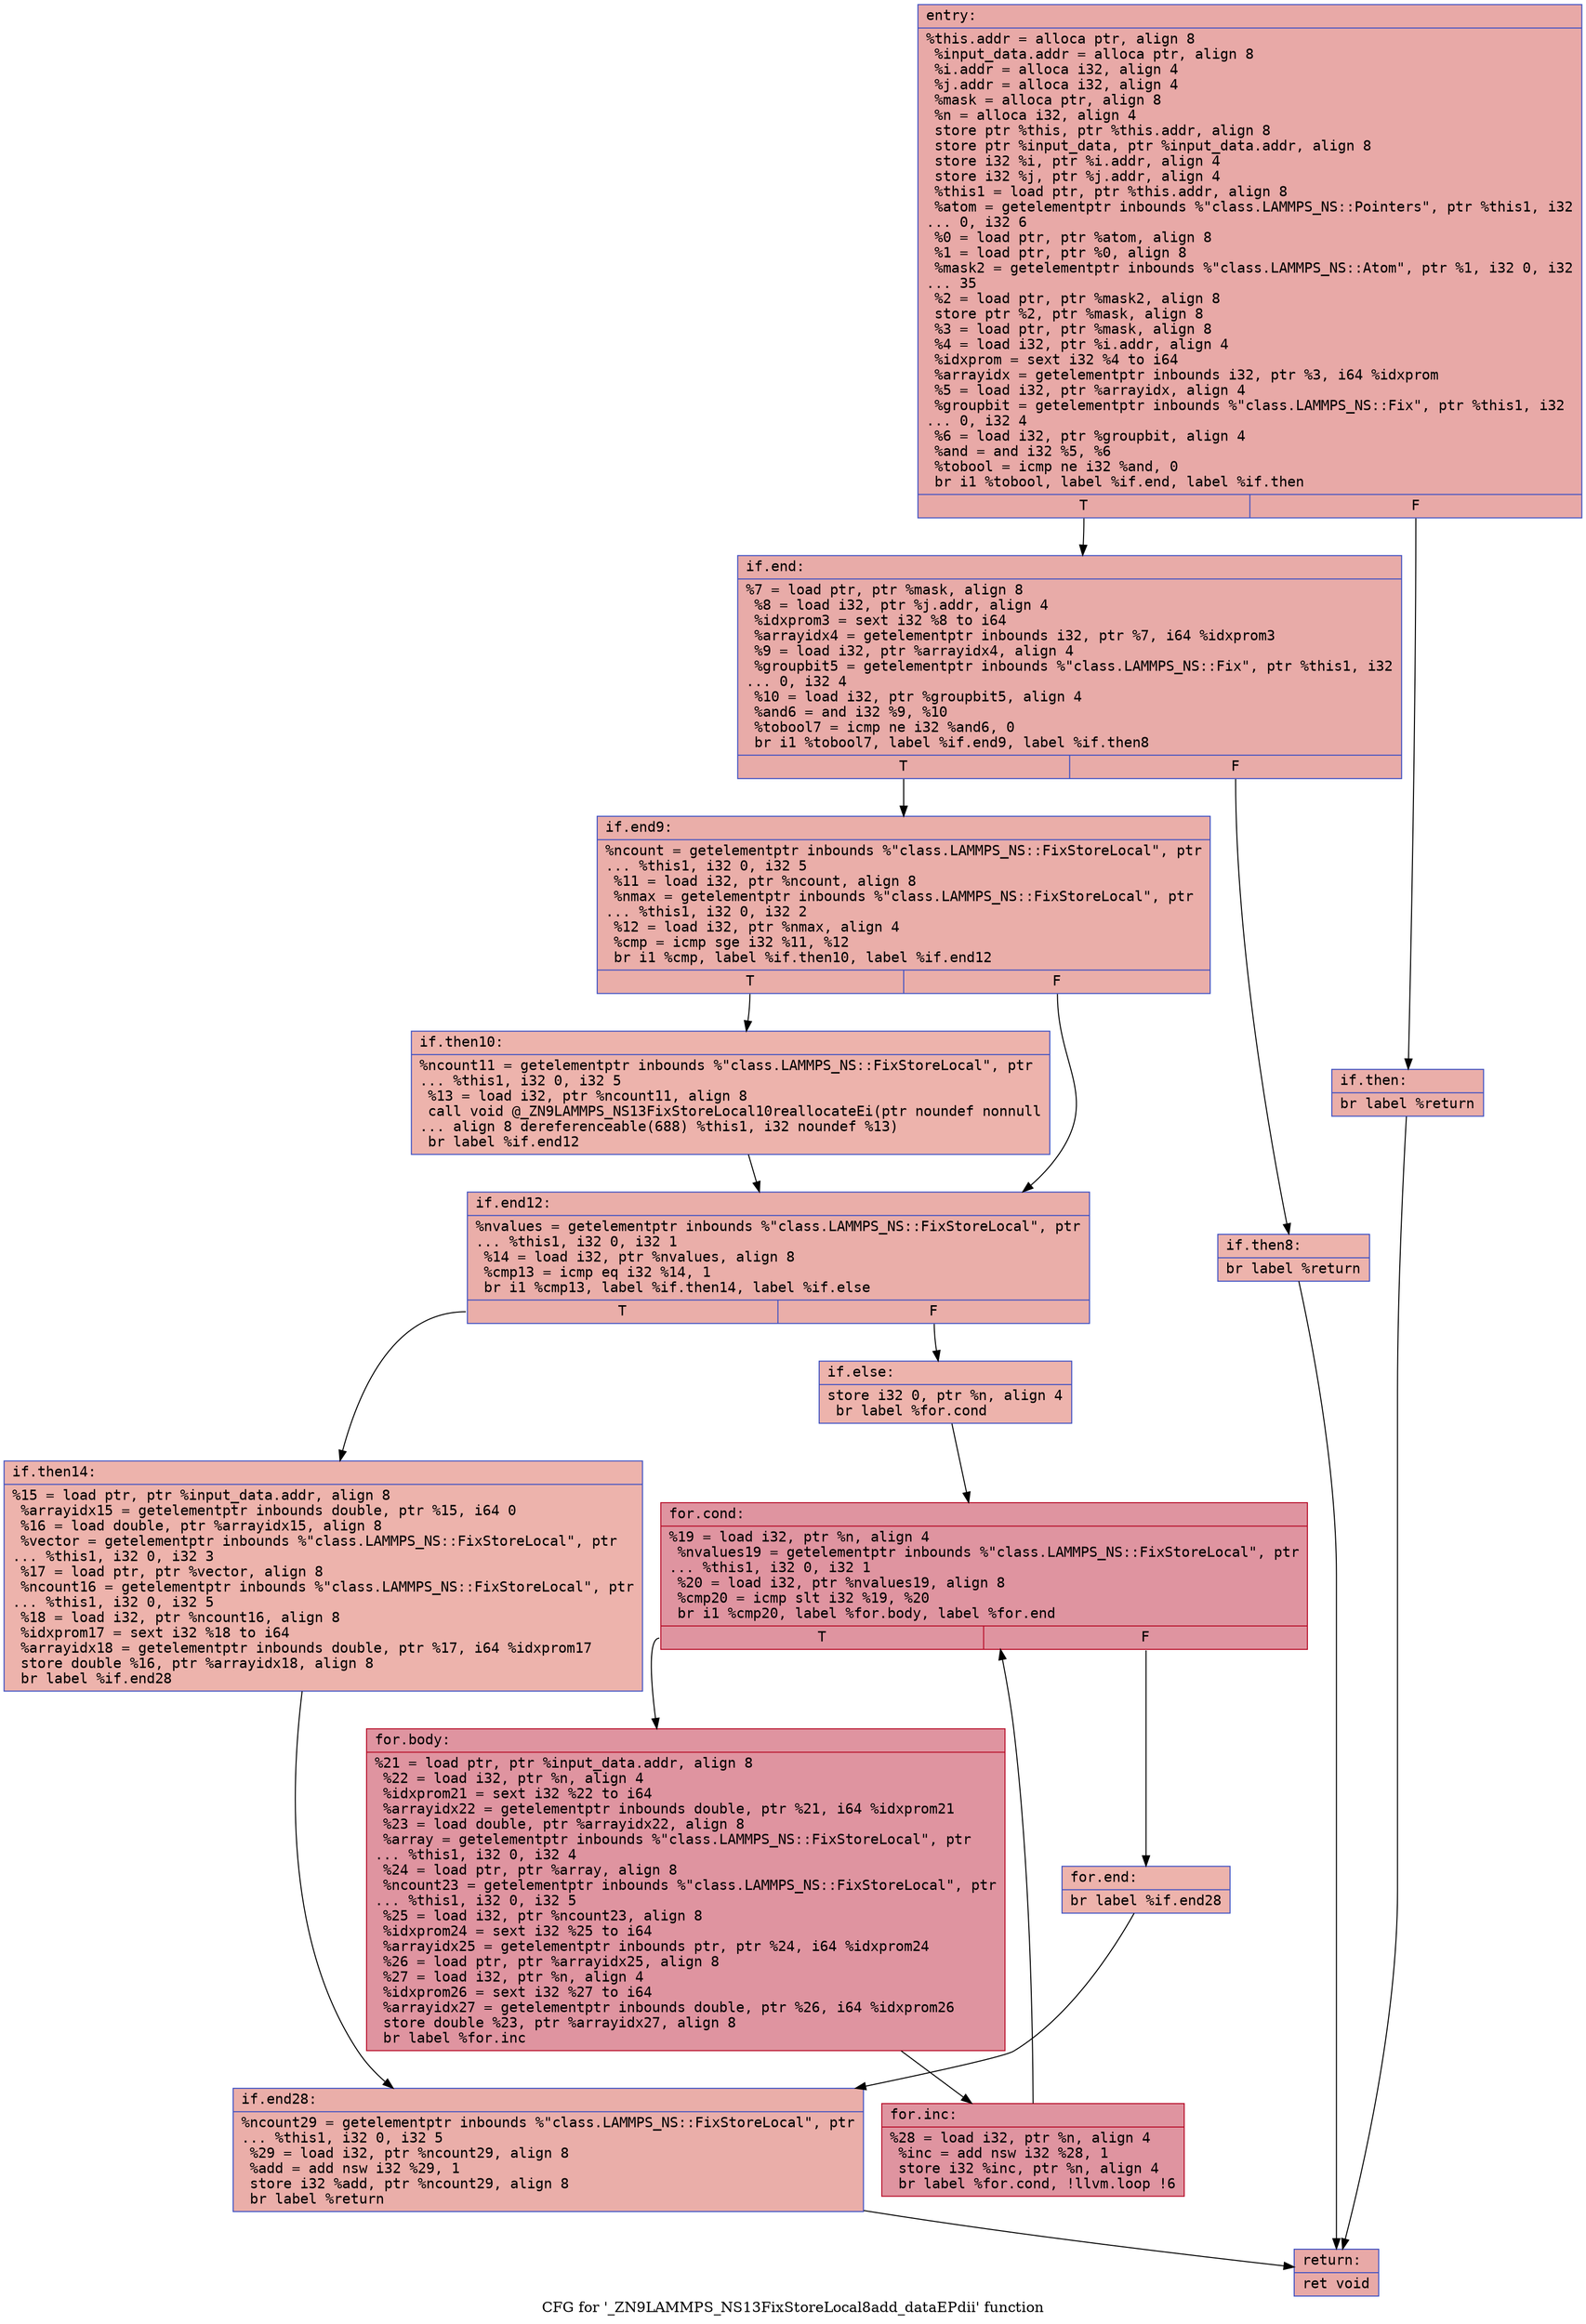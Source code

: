digraph "CFG for '_ZN9LAMMPS_NS13FixStoreLocal8add_dataEPdii' function" {
	label="CFG for '_ZN9LAMMPS_NS13FixStoreLocal8add_dataEPdii' function";

	Node0x55eaa57068d0 [shape=record,color="#3d50c3ff", style=filled, fillcolor="#ca3b3770" fontname="Courier",label="{entry:\l|  %this.addr = alloca ptr, align 8\l  %input_data.addr = alloca ptr, align 8\l  %i.addr = alloca i32, align 4\l  %j.addr = alloca i32, align 4\l  %mask = alloca ptr, align 8\l  %n = alloca i32, align 4\l  store ptr %this, ptr %this.addr, align 8\l  store ptr %input_data, ptr %input_data.addr, align 8\l  store i32 %i, ptr %i.addr, align 4\l  store i32 %j, ptr %j.addr, align 4\l  %this1 = load ptr, ptr %this.addr, align 8\l  %atom = getelementptr inbounds %\"class.LAMMPS_NS::Pointers\", ptr %this1, i32\l... 0, i32 6\l  %0 = load ptr, ptr %atom, align 8\l  %1 = load ptr, ptr %0, align 8\l  %mask2 = getelementptr inbounds %\"class.LAMMPS_NS::Atom\", ptr %1, i32 0, i32\l... 35\l  %2 = load ptr, ptr %mask2, align 8\l  store ptr %2, ptr %mask, align 8\l  %3 = load ptr, ptr %mask, align 8\l  %4 = load i32, ptr %i.addr, align 4\l  %idxprom = sext i32 %4 to i64\l  %arrayidx = getelementptr inbounds i32, ptr %3, i64 %idxprom\l  %5 = load i32, ptr %arrayidx, align 4\l  %groupbit = getelementptr inbounds %\"class.LAMMPS_NS::Fix\", ptr %this1, i32\l... 0, i32 4\l  %6 = load i32, ptr %groupbit, align 4\l  %and = and i32 %5, %6\l  %tobool = icmp ne i32 %and, 0\l  br i1 %tobool, label %if.end, label %if.then\l|{<s0>T|<s1>F}}"];
	Node0x55eaa57068d0:s0 -> Node0x55eaa57119b0[tooltip="entry -> if.end\nProbability 62.50%" ];
	Node0x55eaa57068d0:s1 -> Node0x55eaa5711a20[tooltip="entry -> if.then\nProbability 37.50%" ];
	Node0x55eaa5711a20 [shape=record,color="#3d50c3ff", style=filled, fillcolor="#d0473d70" fontname="Courier",label="{if.then:\l|  br label %return\l}"];
	Node0x55eaa5711a20 -> Node0x55eaa5711b40[tooltip="if.then -> return\nProbability 100.00%" ];
	Node0x55eaa57119b0 [shape=record,color="#3d50c3ff", style=filled, fillcolor="#cc403a70" fontname="Courier",label="{if.end:\l|  %7 = load ptr, ptr %mask, align 8\l  %8 = load i32, ptr %j.addr, align 4\l  %idxprom3 = sext i32 %8 to i64\l  %arrayidx4 = getelementptr inbounds i32, ptr %7, i64 %idxprom3\l  %9 = load i32, ptr %arrayidx4, align 4\l  %groupbit5 = getelementptr inbounds %\"class.LAMMPS_NS::Fix\", ptr %this1, i32\l... 0, i32 4\l  %10 = load i32, ptr %groupbit5, align 4\l  %and6 = and i32 %9, %10\l  %tobool7 = icmp ne i32 %and6, 0\l  br i1 %tobool7, label %if.end9, label %if.then8\l|{<s0>T|<s1>F}}"];
	Node0x55eaa57119b0:s0 -> Node0x55eaa5712500[tooltip="if.end -> if.end9\nProbability 62.50%" ];
	Node0x55eaa57119b0:s1 -> Node0x55eaa5712570[tooltip="if.end -> if.then8\nProbability 37.50%" ];
	Node0x55eaa5712570 [shape=record,color="#3d50c3ff", style=filled, fillcolor="#d6524470" fontname="Courier",label="{if.then8:\l|  br label %return\l}"];
	Node0x55eaa5712570 -> Node0x55eaa5711b40[tooltip="if.then8 -> return\nProbability 100.00%" ];
	Node0x55eaa5712500 [shape=record,color="#3d50c3ff", style=filled, fillcolor="#d0473d70" fontname="Courier",label="{if.end9:\l|  %ncount = getelementptr inbounds %\"class.LAMMPS_NS::FixStoreLocal\", ptr\l... %this1, i32 0, i32 5\l  %11 = load i32, ptr %ncount, align 8\l  %nmax = getelementptr inbounds %\"class.LAMMPS_NS::FixStoreLocal\", ptr\l... %this1, i32 0, i32 2\l  %12 = load i32, ptr %nmax, align 4\l  %cmp = icmp sge i32 %11, %12\l  br i1 %cmp, label %if.then10, label %if.end12\l|{<s0>T|<s1>F}}"];
	Node0x55eaa5712500:s0 -> Node0x55eaa5712a80[tooltip="if.end9 -> if.then10\nProbability 50.00%" ];
	Node0x55eaa5712500:s1 -> Node0x55eaa5712b00[tooltip="if.end9 -> if.end12\nProbability 50.00%" ];
	Node0x55eaa5712a80 [shape=record,color="#3d50c3ff", style=filled, fillcolor="#d6524470" fontname="Courier",label="{if.then10:\l|  %ncount11 = getelementptr inbounds %\"class.LAMMPS_NS::FixStoreLocal\", ptr\l... %this1, i32 0, i32 5\l  %13 = load i32, ptr %ncount11, align 8\l  call void @_ZN9LAMMPS_NS13FixStoreLocal10reallocateEi(ptr noundef nonnull\l... align 8 dereferenceable(688) %this1, i32 noundef %13)\l  br label %if.end12\l}"];
	Node0x55eaa5712a80 -> Node0x55eaa5712b00[tooltip="if.then10 -> if.end12\nProbability 100.00%" ];
	Node0x55eaa5712b00 [shape=record,color="#3d50c3ff", style=filled, fillcolor="#d0473d70" fontname="Courier",label="{if.end12:\l|  %nvalues = getelementptr inbounds %\"class.LAMMPS_NS::FixStoreLocal\", ptr\l... %this1, i32 0, i32 1\l  %14 = load i32, ptr %nvalues, align 8\l  %cmp13 = icmp eq i32 %14, 1\l  br i1 %cmp13, label %if.then14, label %if.else\l|{<s0>T|<s1>F}}"];
	Node0x55eaa5712b00:s0 -> Node0x55eaa57131f0[tooltip="if.end12 -> if.then14\nProbability 50.00%" ];
	Node0x55eaa5712b00:s1 -> Node0x55eaa5713270[tooltip="if.end12 -> if.else\nProbability 50.00%" ];
	Node0x55eaa57131f0 [shape=record,color="#3d50c3ff", style=filled, fillcolor="#d6524470" fontname="Courier",label="{if.then14:\l|  %15 = load ptr, ptr %input_data.addr, align 8\l  %arrayidx15 = getelementptr inbounds double, ptr %15, i64 0\l  %16 = load double, ptr %arrayidx15, align 8\l  %vector = getelementptr inbounds %\"class.LAMMPS_NS::FixStoreLocal\", ptr\l... %this1, i32 0, i32 3\l  %17 = load ptr, ptr %vector, align 8\l  %ncount16 = getelementptr inbounds %\"class.LAMMPS_NS::FixStoreLocal\", ptr\l... %this1, i32 0, i32 5\l  %18 = load i32, ptr %ncount16, align 8\l  %idxprom17 = sext i32 %18 to i64\l  %arrayidx18 = getelementptr inbounds double, ptr %17, i64 %idxprom17\l  store double %16, ptr %arrayidx18, align 8\l  br label %if.end28\l}"];
	Node0x55eaa57131f0 -> Node0x55eaa5713a40[tooltip="if.then14 -> if.end28\nProbability 100.00%" ];
	Node0x55eaa5713270 [shape=record,color="#3d50c3ff", style=filled, fillcolor="#d6524470" fontname="Courier",label="{if.else:\l|  store i32 0, ptr %n, align 4\l  br label %for.cond\l}"];
	Node0x55eaa5713270 -> Node0x55eaa5713bd0[tooltip="if.else -> for.cond\nProbability 100.00%" ];
	Node0x55eaa5713bd0 [shape=record,color="#b70d28ff", style=filled, fillcolor="#b70d2870" fontname="Courier",label="{for.cond:\l|  %19 = load i32, ptr %n, align 4\l  %nvalues19 = getelementptr inbounds %\"class.LAMMPS_NS::FixStoreLocal\", ptr\l... %this1, i32 0, i32 1\l  %20 = load i32, ptr %nvalues19, align 8\l  %cmp20 = icmp slt i32 %19, %20\l  br i1 %cmp20, label %for.body, label %for.end\l|{<s0>T|<s1>F}}"];
	Node0x55eaa5713bd0:s0 -> Node0x55eaa5713f60[tooltip="for.cond -> for.body\nProbability 96.88%" ];
	Node0x55eaa5713bd0:s1 -> Node0x55eaa5714600[tooltip="for.cond -> for.end\nProbability 3.12%" ];
	Node0x55eaa5713f60 [shape=record,color="#b70d28ff", style=filled, fillcolor="#b70d2870" fontname="Courier",label="{for.body:\l|  %21 = load ptr, ptr %input_data.addr, align 8\l  %22 = load i32, ptr %n, align 4\l  %idxprom21 = sext i32 %22 to i64\l  %arrayidx22 = getelementptr inbounds double, ptr %21, i64 %idxprom21\l  %23 = load double, ptr %arrayidx22, align 8\l  %array = getelementptr inbounds %\"class.LAMMPS_NS::FixStoreLocal\", ptr\l... %this1, i32 0, i32 4\l  %24 = load ptr, ptr %array, align 8\l  %ncount23 = getelementptr inbounds %\"class.LAMMPS_NS::FixStoreLocal\", ptr\l... %this1, i32 0, i32 5\l  %25 = load i32, ptr %ncount23, align 8\l  %idxprom24 = sext i32 %25 to i64\l  %arrayidx25 = getelementptr inbounds ptr, ptr %24, i64 %idxprom24\l  %26 = load ptr, ptr %arrayidx25, align 8\l  %27 = load i32, ptr %n, align 4\l  %idxprom26 = sext i32 %27 to i64\l  %arrayidx27 = getelementptr inbounds double, ptr %26, i64 %idxprom26\l  store double %23, ptr %arrayidx27, align 8\l  br label %for.inc\l}"];
	Node0x55eaa5713f60 -> Node0x55eaa57151c0[tooltip="for.body -> for.inc\nProbability 100.00%" ];
	Node0x55eaa57151c0 [shape=record,color="#b70d28ff", style=filled, fillcolor="#b70d2870" fontname="Courier",label="{for.inc:\l|  %28 = load i32, ptr %n, align 4\l  %inc = add nsw i32 %28, 1\l  store i32 %inc, ptr %n, align 4\l  br label %for.cond, !llvm.loop !6\l}"];
	Node0x55eaa57151c0 -> Node0x55eaa5713bd0[tooltip="for.inc -> for.cond\nProbability 100.00%" ];
	Node0x55eaa5714600 [shape=record,color="#3d50c3ff", style=filled, fillcolor="#d6524470" fontname="Courier",label="{for.end:\l|  br label %if.end28\l}"];
	Node0x55eaa5714600 -> Node0x55eaa5713a40[tooltip="for.end -> if.end28\nProbability 100.00%" ];
	Node0x55eaa5713a40 [shape=record,color="#3d50c3ff", style=filled, fillcolor="#d0473d70" fontname="Courier",label="{if.end28:\l|  %ncount29 = getelementptr inbounds %\"class.LAMMPS_NS::FixStoreLocal\", ptr\l... %this1, i32 0, i32 5\l  %29 = load i32, ptr %ncount29, align 8\l  %add = add nsw i32 %29, 1\l  store i32 %add, ptr %ncount29, align 8\l  br label %return\l}"];
	Node0x55eaa5713a40 -> Node0x55eaa5711b40[tooltip="if.end28 -> return\nProbability 100.00%" ];
	Node0x55eaa5711b40 [shape=record,color="#3d50c3ff", style=filled, fillcolor="#ca3b3770" fontname="Courier",label="{return:\l|  ret void\l}"];
}
